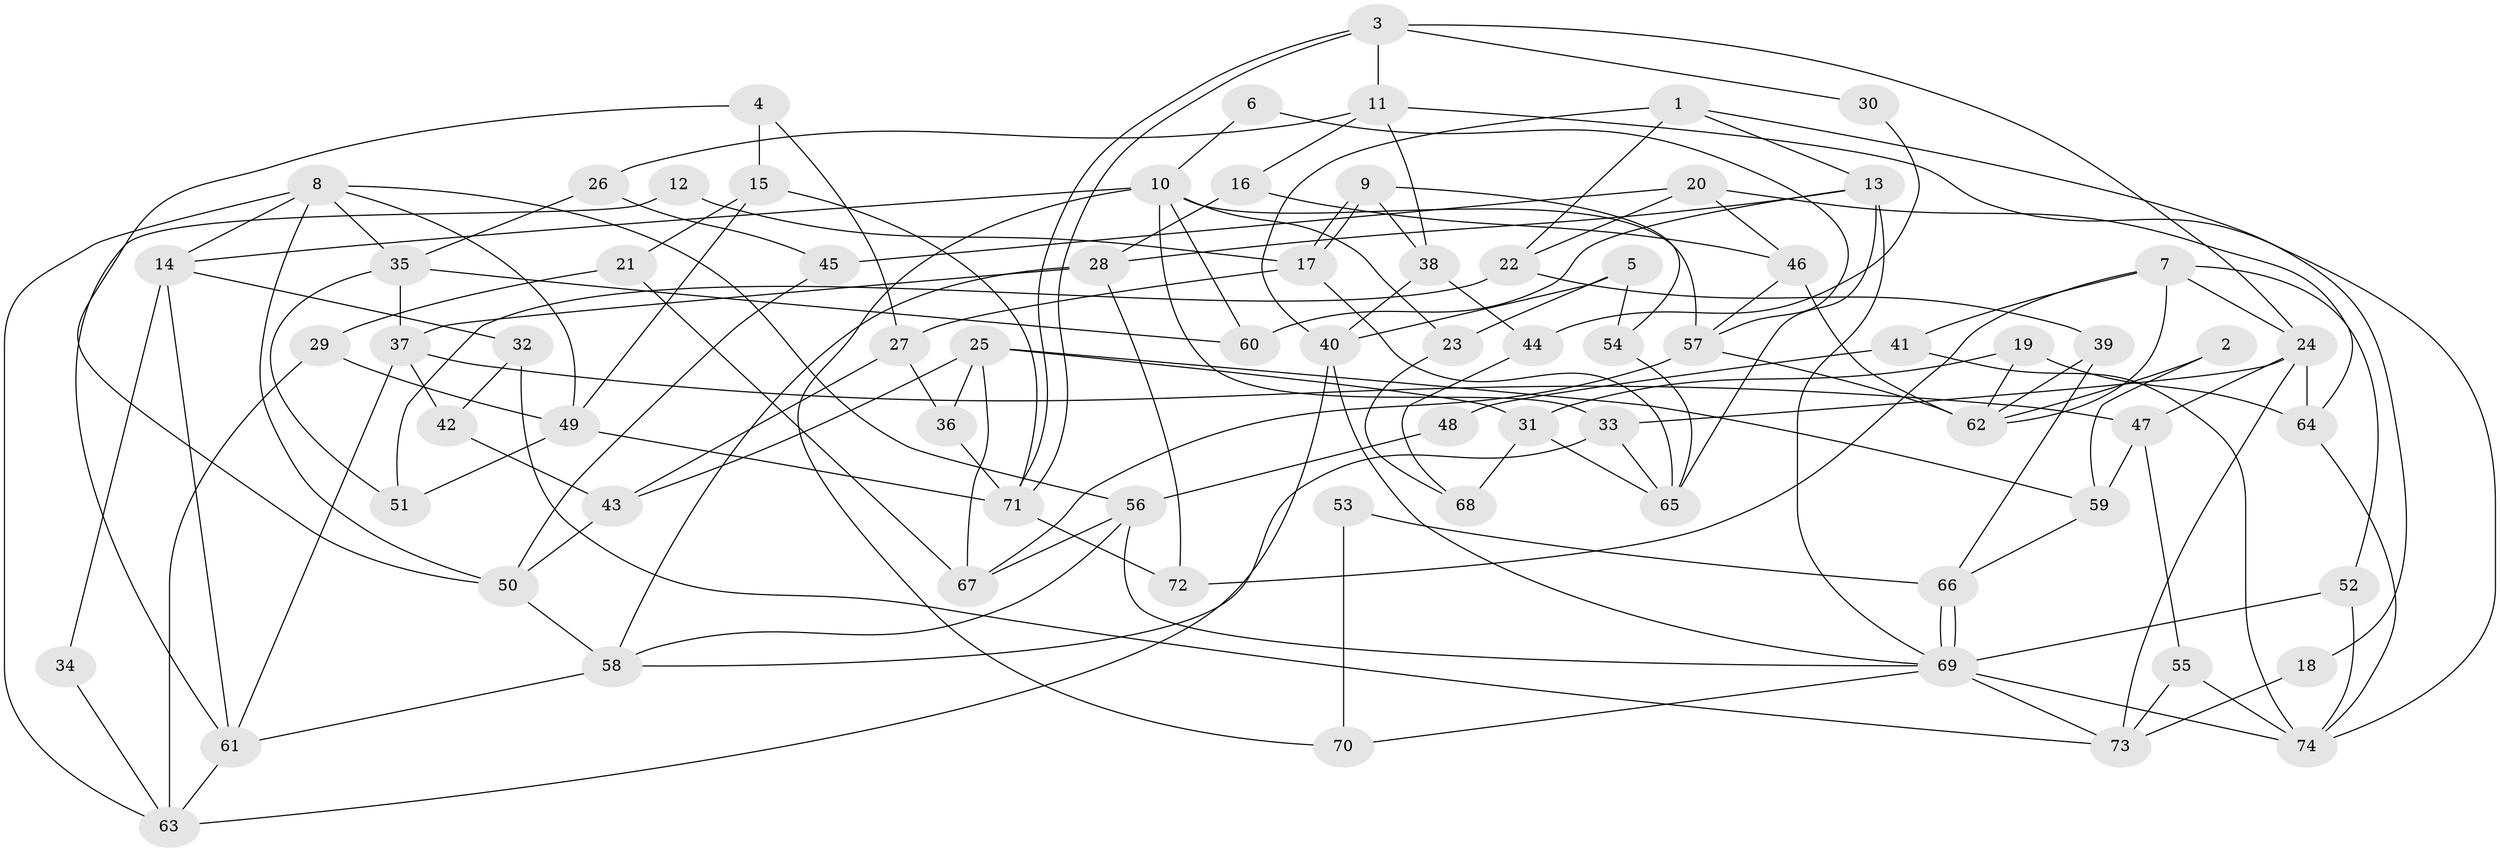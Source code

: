 // Generated by graph-tools (version 1.1) at 2025/49/03/09/25 04:49:59]
// undirected, 74 vertices, 148 edges
graph export_dot {
graph [start="1"]
  node [color=gray90,style=filled];
  1;
  2;
  3;
  4;
  5;
  6;
  7;
  8;
  9;
  10;
  11;
  12;
  13;
  14;
  15;
  16;
  17;
  18;
  19;
  20;
  21;
  22;
  23;
  24;
  25;
  26;
  27;
  28;
  29;
  30;
  31;
  32;
  33;
  34;
  35;
  36;
  37;
  38;
  39;
  40;
  41;
  42;
  43;
  44;
  45;
  46;
  47;
  48;
  49;
  50;
  51;
  52;
  53;
  54;
  55;
  56;
  57;
  58;
  59;
  60;
  61;
  62;
  63;
  64;
  65;
  66;
  67;
  68;
  69;
  70;
  71;
  72;
  73;
  74;
  1 -- 40;
  1 -- 13;
  1 -- 18;
  1 -- 22;
  2 -- 62;
  2 -- 59;
  3 -- 71;
  3 -- 71;
  3 -- 24;
  3 -- 11;
  3 -- 30;
  4 -- 27;
  4 -- 15;
  4 -- 50;
  5 -- 54;
  5 -- 40;
  5 -- 23;
  6 -- 10;
  6 -- 57;
  7 -- 52;
  7 -- 24;
  7 -- 41;
  7 -- 62;
  7 -- 72;
  8 -- 49;
  8 -- 56;
  8 -- 14;
  8 -- 35;
  8 -- 50;
  8 -- 63;
  9 -- 38;
  9 -- 17;
  9 -- 17;
  9 -- 54;
  10 -- 33;
  10 -- 57;
  10 -- 14;
  10 -- 23;
  10 -- 60;
  10 -- 70;
  11 -- 16;
  11 -- 26;
  11 -- 38;
  11 -- 74;
  12 -- 17;
  12 -- 61;
  13 -- 69;
  13 -- 60;
  13 -- 28;
  13 -- 65;
  14 -- 32;
  14 -- 34;
  14 -- 61;
  15 -- 49;
  15 -- 71;
  15 -- 21;
  16 -- 46;
  16 -- 28;
  17 -- 65;
  17 -- 27;
  18 -- 73;
  19 -- 62;
  19 -- 31;
  19 -- 64;
  20 -- 22;
  20 -- 45;
  20 -- 46;
  20 -- 64;
  21 -- 67;
  21 -- 29;
  22 -- 51;
  22 -- 39;
  23 -- 68;
  24 -- 47;
  24 -- 64;
  24 -- 33;
  24 -- 73;
  25 -- 43;
  25 -- 36;
  25 -- 31;
  25 -- 59;
  25 -- 67;
  26 -- 35;
  26 -- 45;
  27 -- 43;
  27 -- 36;
  28 -- 58;
  28 -- 37;
  28 -- 72;
  29 -- 63;
  29 -- 49;
  30 -- 44;
  31 -- 65;
  31 -- 68;
  32 -- 73;
  32 -- 42;
  33 -- 58;
  33 -- 65;
  34 -- 63;
  35 -- 37;
  35 -- 51;
  35 -- 60;
  36 -- 71;
  37 -- 47;
  37 -- 42;
  37 -- 61;
  38 -- 40;
  38 -- 44;
  39 -- 62;
  39 -- 66;
  40 -- 69;
  40 -- 63;
  41 -- 74;
  41 -- 48;
  42 -- 43;
  43 -- 50;
  44 -- 68;
  45 -- 50;
  46 -- 62;
  46 -- 57;
  47 -- 59;
  47 -- 55;
  48 -- 56;
  49 -- 71;
  49 -- 51;
  50 -- 58;
  52 -- 74;
  52 -- 69;
  53 -- 70;
  53 -- 66;
  54 -- 65;
  55 -- 73;
  55 -- 74;
  56 -- 58;
  56 -- 69;
  56 -- 67;
  57 -- 67;
  57 -- 62;
  58 -- 61;
  59 -- 66;
  61 -- 63;
  64 -- 74;
  66 -- 69;
  66 -- 69;
  69 -- 74;
  69 -- 70;
  69 -- 73;
  71 -- 72;
}
